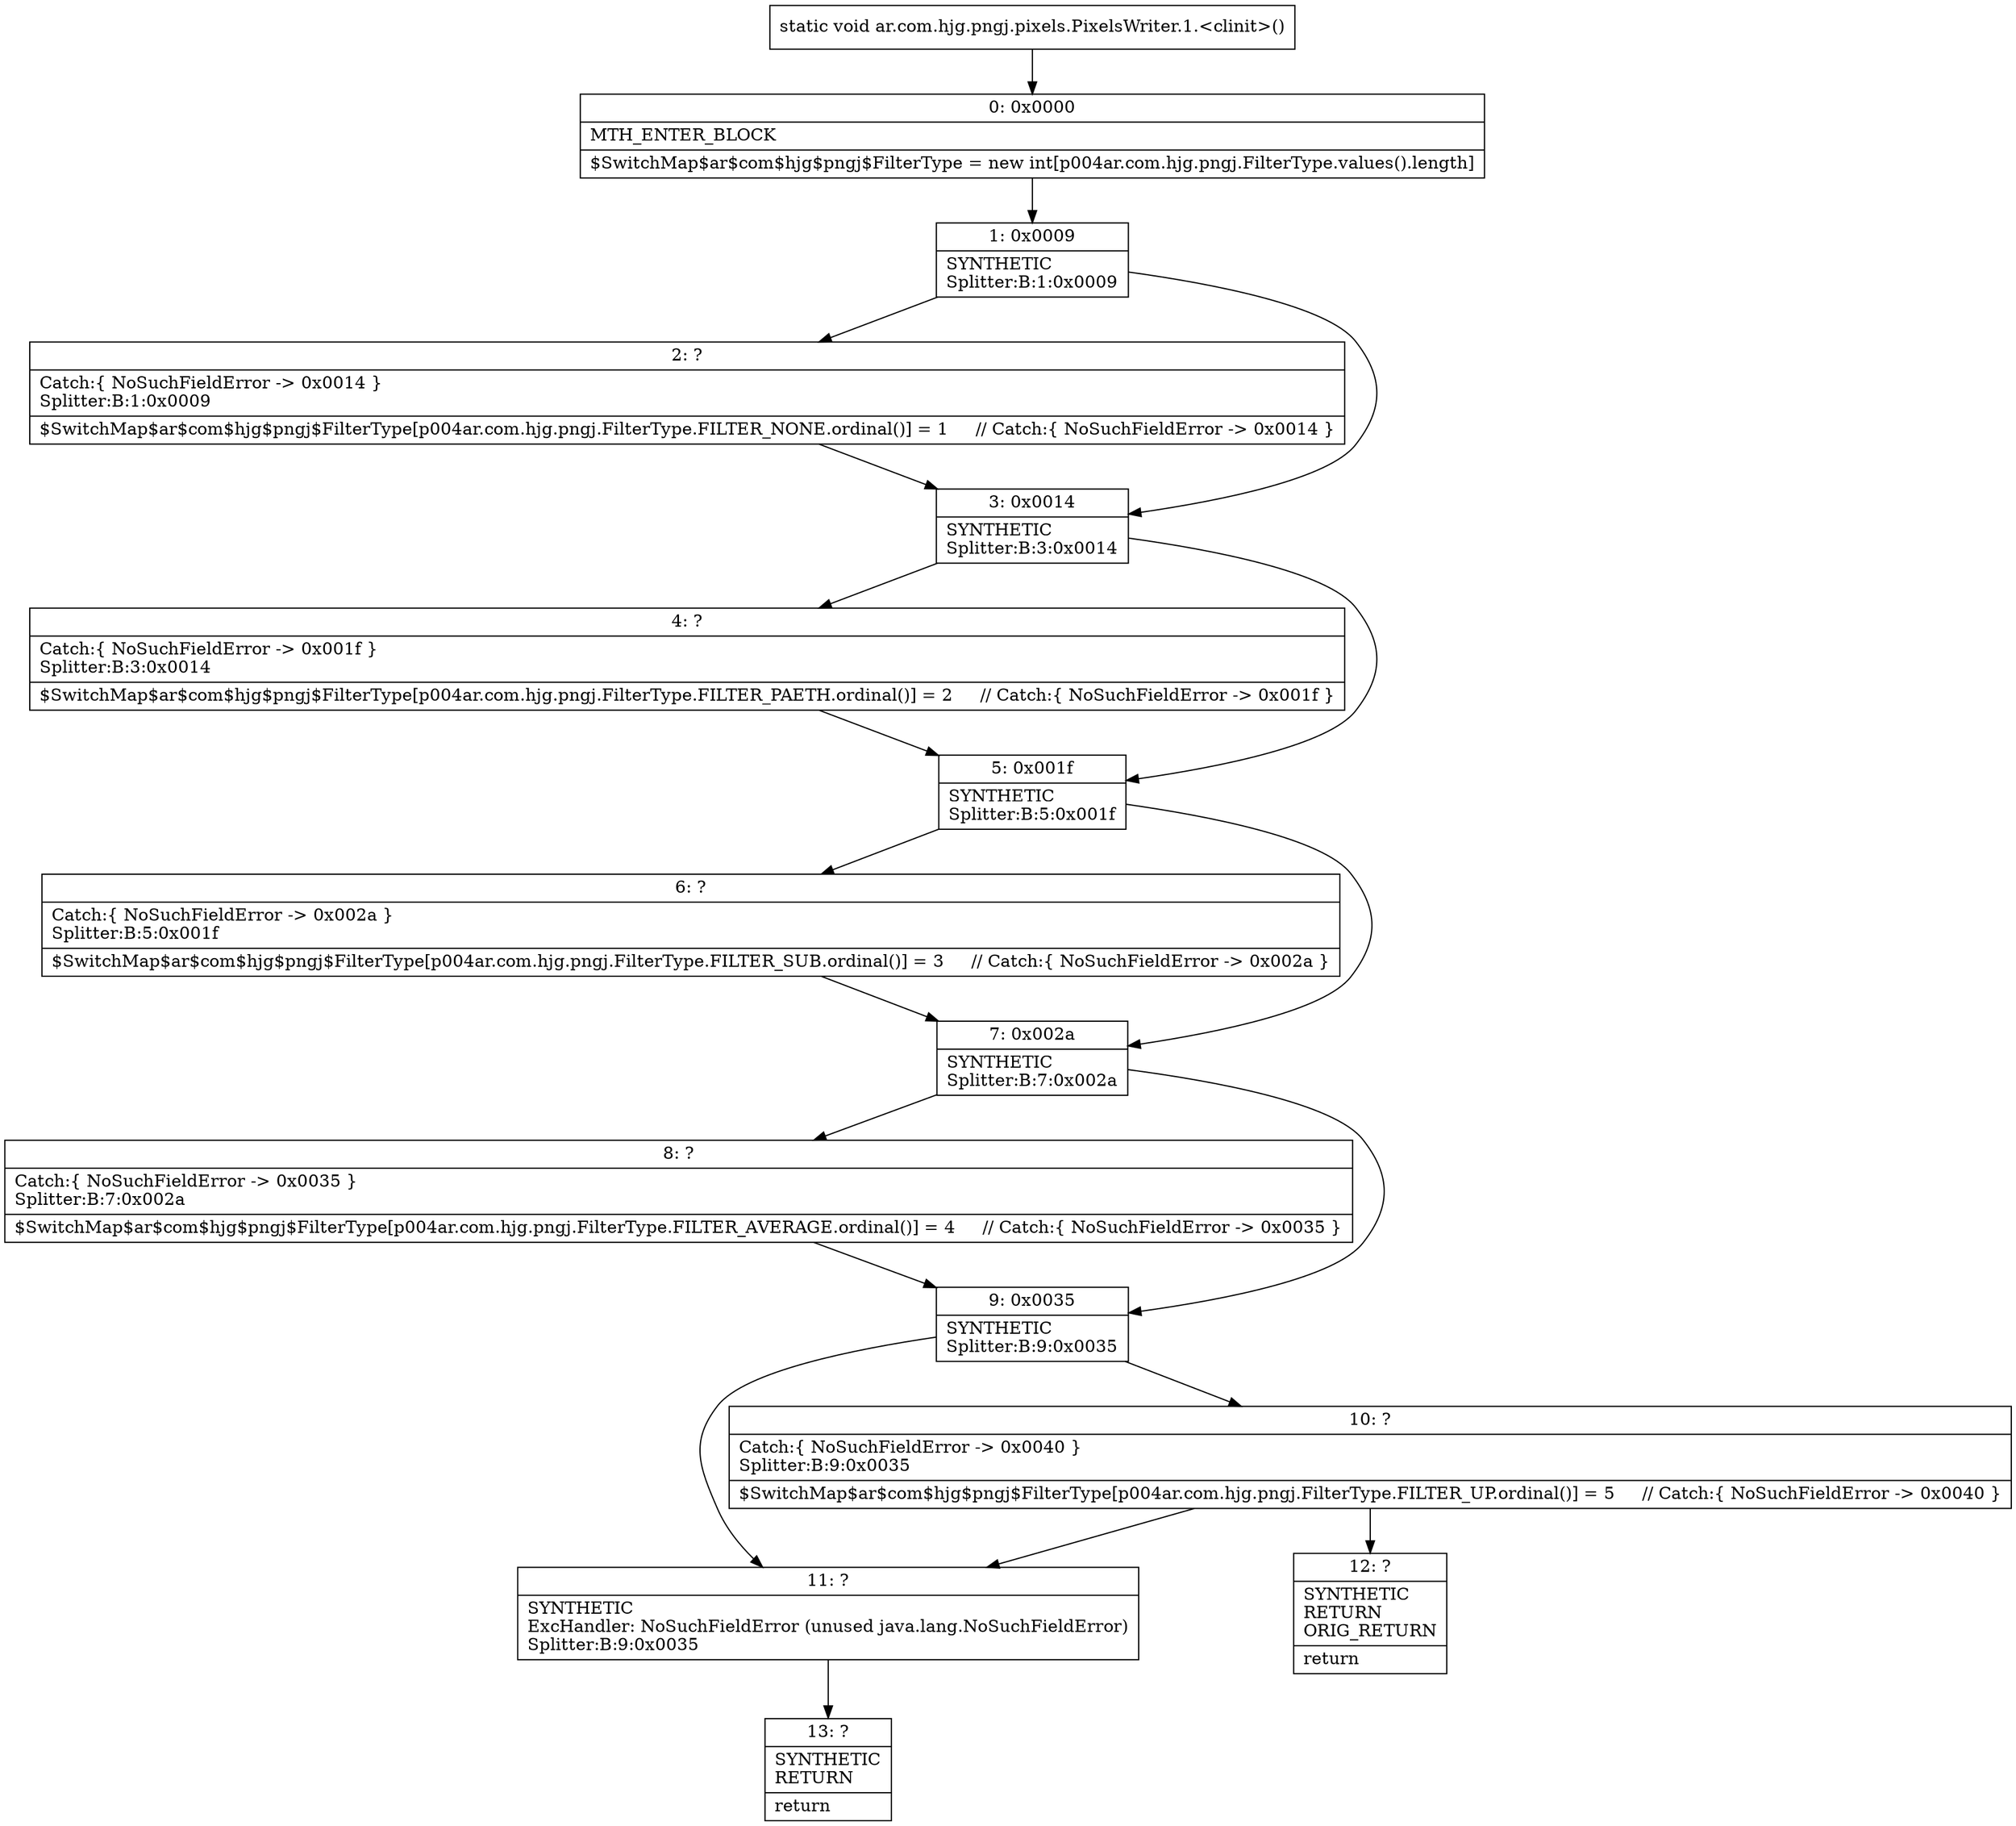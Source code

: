 digraph "CFG forar.com.hjg.pngj.pixels.PixelsWriter.1.\<clinit\>()V" {
Node_0 [shape=record,label="{0\:\ 0x0000|MTH_ENTER_BLOCK\l|$SwitchMap$ar$com$hjg$pngj$FilterType = new int[p004ar.com.hjg.pngj.FilterType.values().length]\l}"];
Node_1 [shape=record,label="{1\:\ 0x0009|SYNTHETIC\lSplitter:B:1:0x0009\l}"];
Node_2 [shape=record,label="{2\:\ ?|Catch:\{ NoSuchFieldError \-\> 0x0014 \}\lSplitter:B:1:0x0009\l|$SwitchMap$ar$com$hjg$pngj$FilterType[p004ar.com.hjg.pngj.FilterType.FILTER_NONE.ordinal()] = 1     \/\/ Catch:\{ NoSuchFieldError \-\> 0x0014 \}\l}"];
Node_3 [shape=record,label="{3\:\ 0x0014|SYNTHETIC\lSplitter:B:3:0x0014\l}"];
Node_4 [shape=record,label="{4\:\ ?|Catch:\{ NoSuchFieldError \-\> 0x001f \}\lSplitter:B:3:0x0014\l|$SwitchMap$ar$com$hjg$pngj$FilterType[p004ar.com.hjg.pngj.FilterType.FILTER_PAETH.ordinal()] = 2     \/\/ Catch:\{ NoSuchFieldError \-\> 0x001f \}\l}"];
Node_5 [shape=record,label="{5\:\ 0x001f|SYNTHETIC\lSplitter:B:5:0x001f\l}"];
Node_6 [shape=record,label="{6\:\ ?|Catch:\{ NoSuchFieldError \-\> 0x002a \}\lSplitter:B:5:0x001f\l|$SwitchMap$ar$com$hjg$pngj$FilterType[p004ar.com.hjg.pngj.FilterType.FILTER_SUB.ordinal()] = 3     \/\/ Catch:\{ NoSuchFieldError \-\> 0x002a \}\l}"];
Node_7 [shape=record,label="{7\:\ 0x002a|SYNTHETIC\lSplitter:B:7:0x002a\l}"];
Node_8 [shape=record,label="{8\:\ ?|Catch:\{ NoSuchFieldError \-\> 0x0035 \}\lSplitter:B:7:0x002a\l|$SwitchMap$ar$com$hjg$pngj$FilterType[p004ar.com.hjg.pngj.FilterType.FILTER_AVERAGE.ordinal()] = 4     \/\/ Catch:\{ NoSuchFieldError \-\> 0x0035 \}\l}"];
Node_9 [shape=record,label="{9\:\ 0x0035|SYNTHETIC\lSplitter:B:9:0x0035\l}"];
Node_10 [shape=record,label="{10\:\ ?|Catch:\{ NoSuchFieldError \-\> 0x0040 \}\lSplitter:B:9:0x0035\l|$SwitchMap$ar$com$hjg$pngj$FilterType[p004ar.com.hjg.pngj.FilterType.FILTER_UP.ordinal()] = 5     \/\/ Catch:\{ NoSuchFieldError \-\> 0x0040 \}\l}"];
Node_11 [shape=record,label="{11\:\ ?|SYNTHETIC\lExcHandler: NoSuchFieldError (unused java.lang.NoSuchFieldError)\lSplitter:B:9:0x0035\l}"];
Node_12 [shape=record,label="{12\:\ ?|SYNTHETIC\lRETURN\lORIG_RETURN\l|return\l}"];
Node_13 [shape=record,label="{13\:\ ?|SYNTHETIC\lRETURN\l|return\l}"];
MethodNode[shape=record,label="{static void ar.com.hjg.pngj.pixels.PixelsWriter.1.\<clinit\>() }"];
MethodNode -> Node_0;
Node_0 -> Node_1;
Node_1 -> Node_2;
Node_1 -> Node_3;
Node_2 -> Node_3;
Node_3 -> Node_4;
Node_3 -> Node_5;
Node_4 -> Node_5;
Node_5 -> Node_6;
Node_5 -> Node_7;
Node_6 -> Node_7;
Node_7 -> Node_8;
Node_7 -> Node_9;
Node_8 -> Node_9;
Node_9 -> Node_10;
Node_9 -> Node_11;
Node_10 -> Node_11;
Node_10 -> Node_12;
Node_11 -> Node_13;
}

